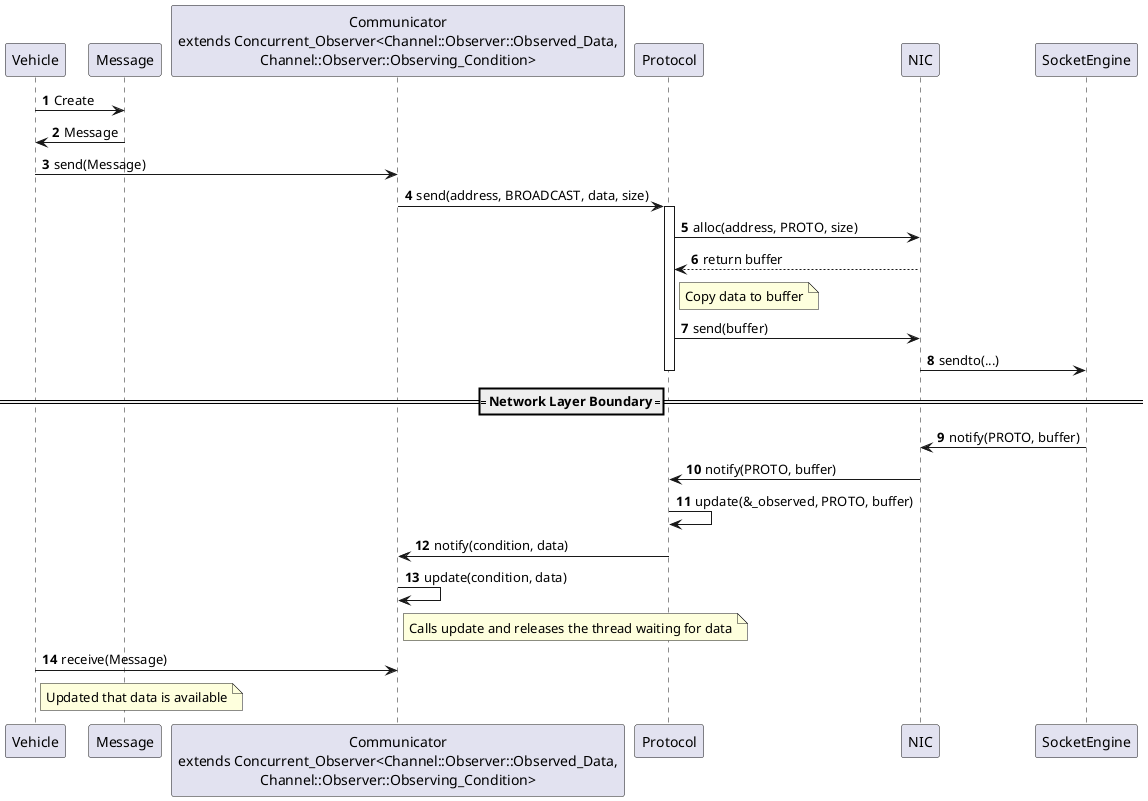 @startuml Observer_Pattern_Sequence

' Process flow
participant Vehicle
participant Message
participant "Communicator\nextends Concurrent_Observer<Channel::Observer::Observed_Data,\nChannel::Observer::Observing_Condition>" as Communicator
participant Protocol
participant NIC
participant SocketEngine

autonumber
Vehicle -> Message: Create
Message -> Vehicle: Message
Vehicle -> Communicator: send(Message)
Communicator -> Protocol: send(address, BROADCAST, data, size)
activate Protocol
Protocol -> NIC: alloc(address, PROTO, size)
NIC --> Protocol: return buffer
note right of Protocol: Copy data to buffer
Protocol -> NIC: send(buffer)
NIC -> SocketEngine: sendto(...)
deactivate Protocol

==== Network Layer Boundary ====

' NIC receives data from the network
SocketEngine -> NIC: notify(PROTO, buffer)
NIC -> Protocol: notify(PROTO, buffer)
Protocol -> Protocol: update(&_observed, PROTO, buffer)
Protocol -> Communicator: notify(condition, data)
Communicator -> Communicator: update(condition, data)
note right of Communicator: Calls update and releases the thread waiting for data
Vehicle -> Communicator: receive(Message)
note right of Vehicle: Updated that data is available

@enduml 